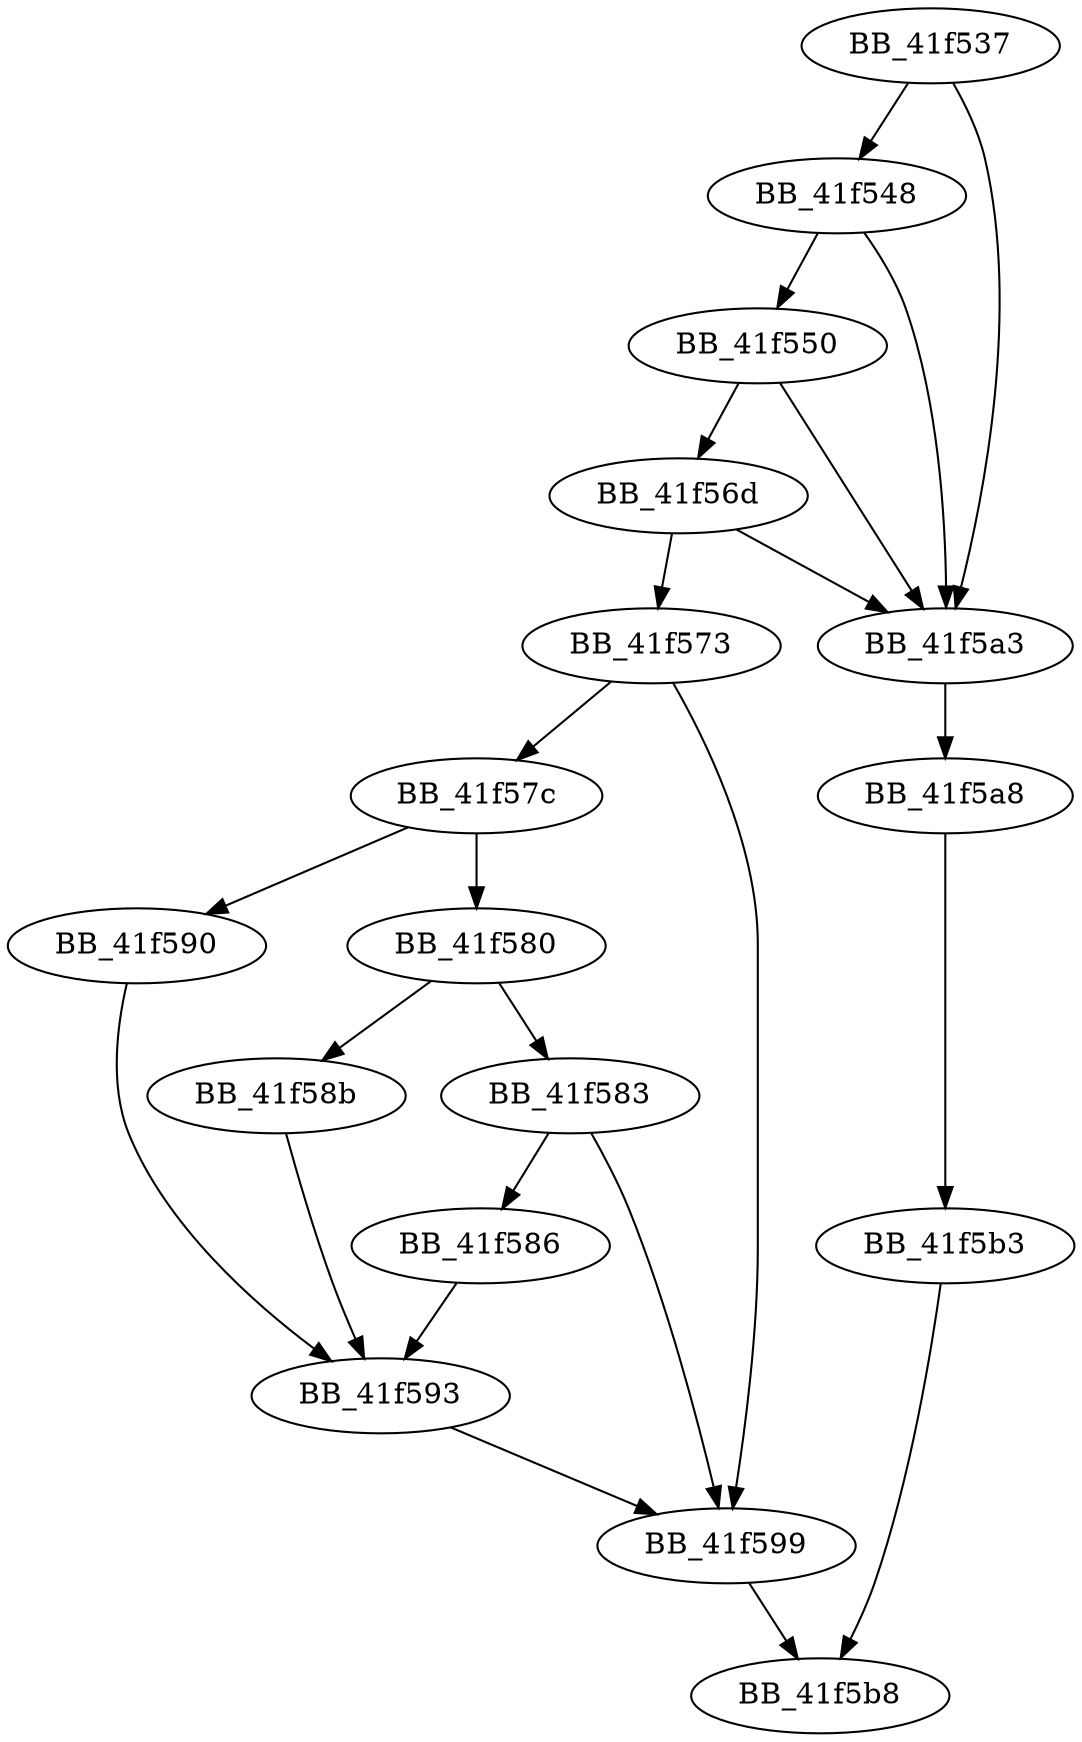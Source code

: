 DiGraph __free_osfhnd{
BB_41f537->BB_41f548
BB_41f537->BB_41f5a3
BB_41f548->BB_41f550
BB_41f548->BB_41f5a3
BB_41f550->BB_41f56d
BB_41f550->BB_41f5a3
BB_41f56d->BB_41f573
BB_41f56d->BB_41f5a3
BB_41f573->BB_41f57c
BB_41f573->BB_41f599
BB_41f57c->BB_41f580
BB_41f57c->BB_41f590
BB_41f580->BB_41f583
BB_41f580->BB_41f58b
BB_41f583->BB_41f586
BB_41f583->BB_41f599
BB_41f586->BB_41f593
BB_41f58b->BB_41f593
BB_41f590->BB_41f593
BB_41f593->BB_41f599
BB_41f599->BB_41f5b8
BB_41f5a3->BB_41f5a8
BB_41f5a8->BB_41f5b3
BB_41f5b3->BB_41f5b8
}
